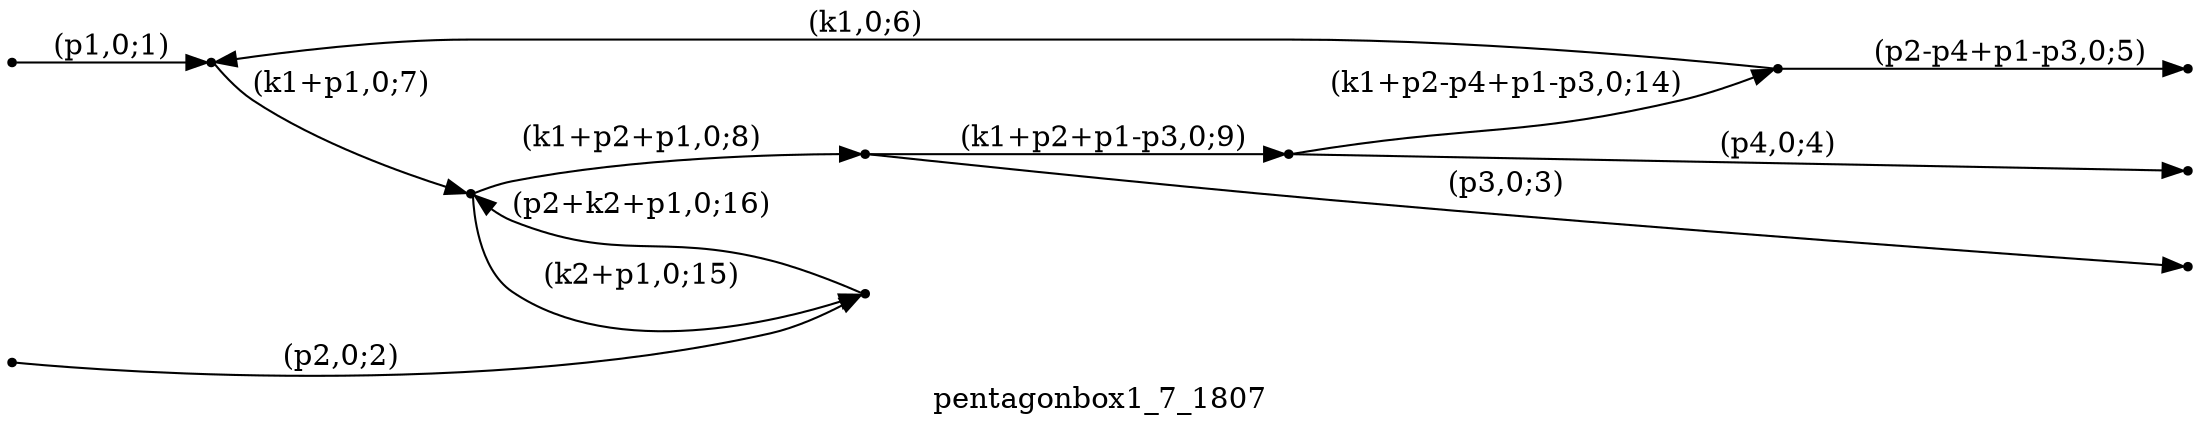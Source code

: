 digraph pentagonbox1_7_1807 {
  label="pentagonbox1_7_1807";
  rankdir="LR";
  subgraph edges {
    -1 -> 2 [label="(p1,0;1)"];
    -2 -> 6 [label="(p2,0;2)"];
    4 -> -3 [label="(p3,0;3)"];
    5 -> -4 [label="(p4,0;4)"];
    1 -> -5 [label="(p2-p4+p1-p3,0;5)"];
    1 -> 2 [label="(k1,0;6)"];
    2 -> 3 [label="(k1+p1,0;7)"];
    3 -> 4 [label="(k1+p2+p1,0;8)"];
    4 -> 5 [label="(k1+p2+p1-p3,0;9)"];
    5 -> 1 [label="(k1+p2-p4+p1-p3,0;14)"];
    3 -> 6 [label="(k2+p1,0;15)"];
    6 -> 3 [label="(p2+k2+p1,0;16)"];
  }
  subgraph incoming { rank="source"; -1; -2; }
  subgraph outgoing { rank="sink"; -3; -4; -5; }
-5 [shape=point];
-4 [shape=point];
-3 [shape=point];
-2 [shape=point];
-1 [shape=point];
1 [shape=point];
2 [shape=point];
3 [shape=point];
4 [shape=point];
5 [shape=point];
6 [shape=point];
}

